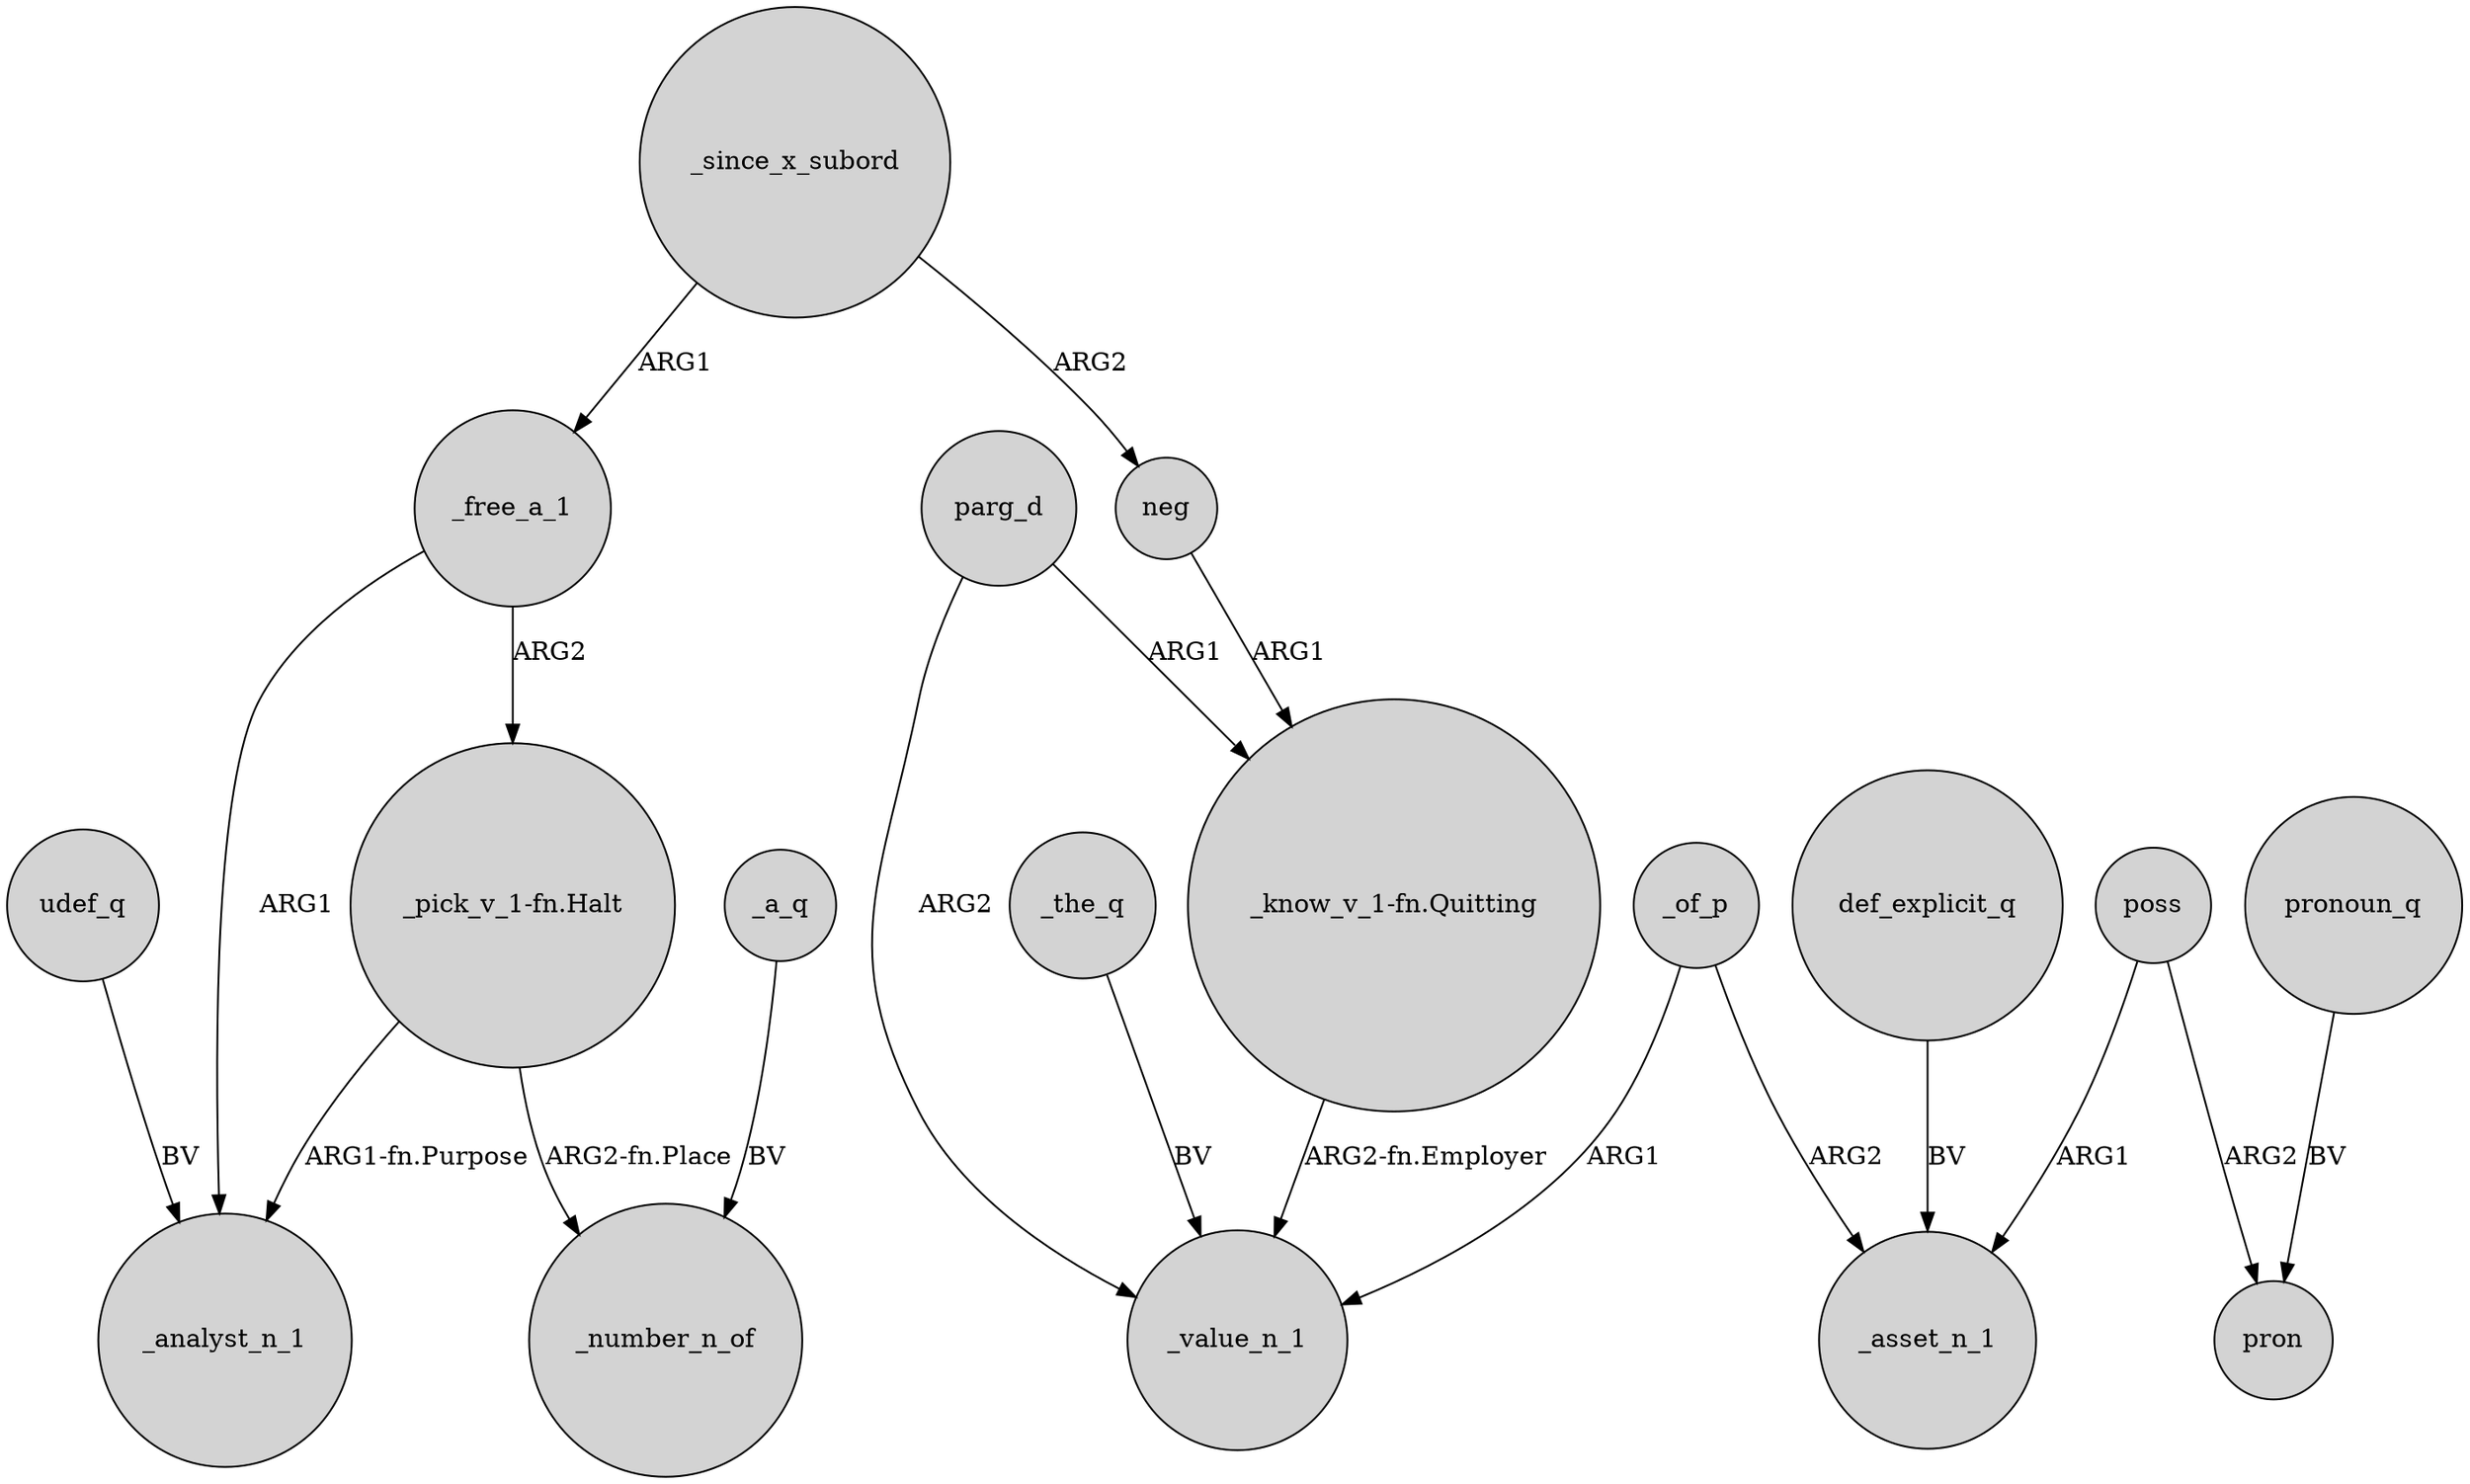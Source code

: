 digraph {
	node [shape=circle style=filled]
	_since_x_subord -> neg [label=ARG2]
	parg_d -> _value_n_1 [label=ARG2]
	_free_a_1 -> _analyst_n_1 [label=ARG1]
	udef_q -> _analyst_n_1 [label=BV]
	def_explicit_q -> _asset_n_1 [label=BV]
	"_pick_v_1-fn.Halt" -> _number_n_of [label="ARG2-fn.Place"]
	poss -> _asset_n_1 [label=ARG1]
	pronoun_q -> pron [label=BV]
	poss -> pron [label=ARG2]
	"_know_v_1-fn.Quitting" -> _value_n_1 [label="ARG2-fn.Employer"]
	_the_q -> _value_n_1 [label=BV]
	parg_d -> "_know_v_1-fn.Quitting" [label=ARG1]
	_of_p -> _value_n_1 [label=ARG1]
	_free_a_1 -> "_pick_v_1-fn.Halt" [label=ARG2]
	_a_q -> _number_n_of [label=BV]
	_of_p -> _asset_n_1 [label=ARG2]
	neg -> "_know_v_1-fn.Quitting" [label=ARG1]
	_since_x_subord -> _free_a_1 [label=ARG1]
	"_pick_v_1-fn.Halt" -> _analyst_n_1 [label="ARG1-fn.Purpose"]
}
